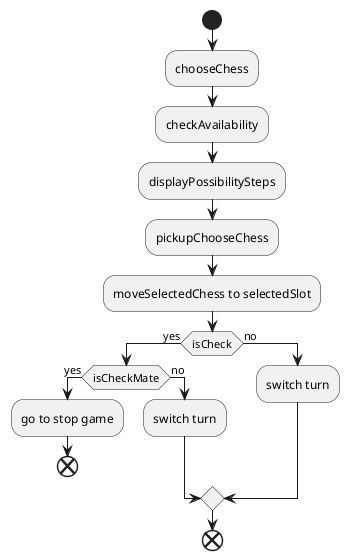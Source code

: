 @startuml
start
:chooseChess;
:checkAvailability;
:displayPossibilitySteps;
:pickupChooseChess;
:moveSelectedChess to selectedSlot;

if (isCheck) then (yes)
    if (isCheckMate) then (yes)
        :go to stop game;
        end
    else (no)
        :switch turn;
    endif
else (no)
    :switch turn;
endif
end
@enduml
